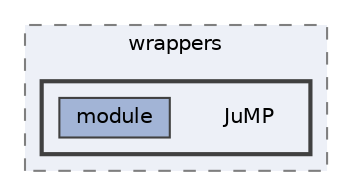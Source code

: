 digraph "/home/runner/work/idol/idol/lib/include/idol/mixed-integer/optimizers/wrappers/JuMP"
{
 // LATEX_PDF_SIZE
  bgcolor="transparent";
  edge [fontname=Helvetica,fontsize=10,labelfontname=Helvetica,labelfontsize=10];
  node [fontname=Helvetica,fontsize=10,shape=box,height=0.2,width=0.4];
  compound=true
  subgraph clusterdir_864648c1b2bc9fd24dce6a72aa8aaa25 {
    graph [ bgcolor="#edf0f7", pencolor="grey50", label="wrappers", fontname=Helvetica,fontsize=10 style="filled,dashed", URL="dir_864648c1b2bc9fd24dce6a72aa8aaa25.html",tooltip=""]
  subgraph clusterdir_5f637ff04f2784b2872b41dd6d13ce2f {
    graph [ bgcolor="#edf0f7", pencolor="grey25", label="", fontname=Helvetica,fontsize=10 style="filled,bold", URL="dir_5f637ff04f2784b2872b41dd6d13ce2f.html",tooltip=""]
    dir_5f637ff04f2784b2872b41dd6d13ce2f [shape=plaintext, label="JuMP"];
  dir_cdd4c63ec6ffca44967e92e91f044355 [label="module", fillcolor="#a2b4d6", color="grey25", style="filled", URL="dir_cdd4c63ec6ffca44967e92e91f044355.html",tooltip=""];
  }
  }
}
